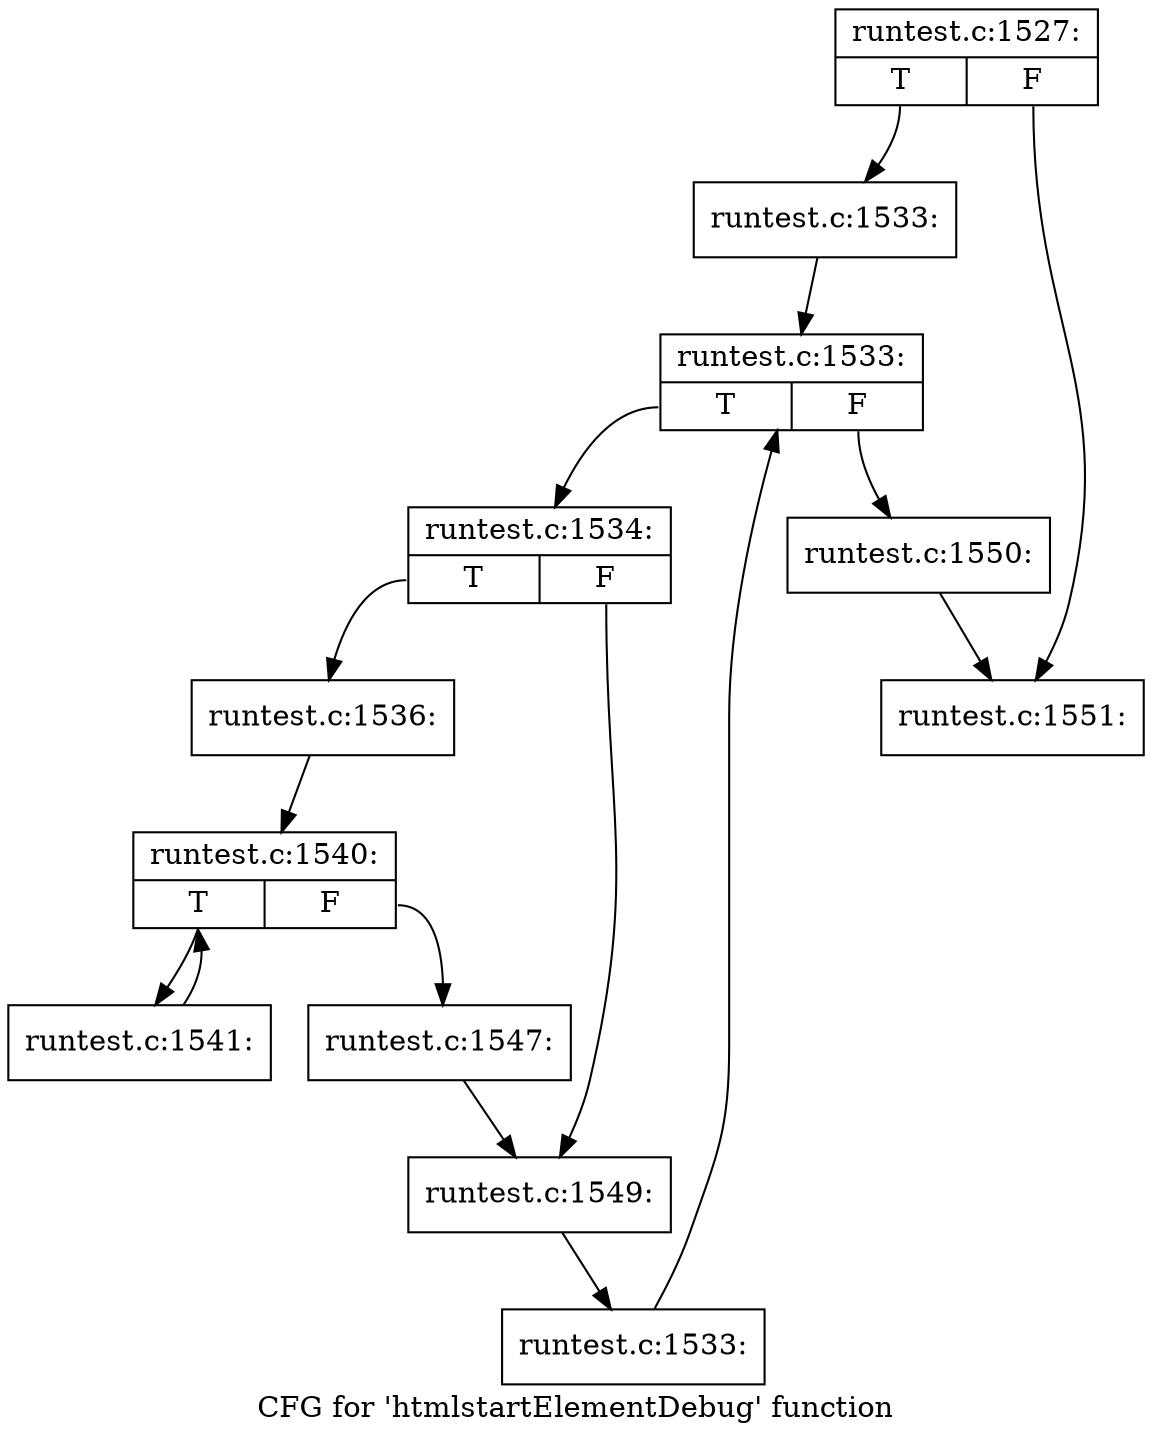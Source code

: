 digraph "CFG for 'htmlstartElementDebug' function" {
	label="CFG for 'htmlstartElementDebug' function";

	Node0x41edd00 [shape=record,label="{runtest.c:1527:|{<s0>T|<s1>F}}"];
	Node0x41edd00:s0 -> Node0x41efad0;
	Node0x41edd00:s1 -> Node0x41efb20;
	Node0x41efad0 [shape=record,label="{runtest.c:1533:}"];
	Node0x41efad0 -> Node0x41effc0;
	Node0x41effc0 [shape=record,label="{runtest.c:1533:|{<s0>T|<s1>F}}"];
	Node0x41effc0:s0 -> Node0x41f0240;
	Node0x41effc0:s1 -> Node0x41efe20;
	Node0x41f0240 [shape=record,label="{runtest.c:1534:|{<s0>T|<s1>F}}"];
	Node0x41f0240:s0 -> Node0x41f0d90;
	Node0x41f0240:s1 -> Node0x41f0de0;
	Node0x41f0d90 [shape=record,label="{runtest.c:1536:}"];
	Node0x41f0d90 -> Node0x41f24b0;
	Node0x41f24b0 [shape=record,label="{runtest.c:1540:|{<s0>T|<s1>F}}"];
	Node0x41f24b0:s0 -> Node0x41f2a50;
	Node0x41f24b0:s1 -> Node0x41f26d0;
	Node0x41f2a50 [shape=record,label="{runtest.c:1541:}"];
	Node0x41f2a50 -> Node0x41f24b0;
	Node0x41f26d0 [shape=record,label="{runtest.c:1547:}"];
	Node0x41f26d0 -> Node0x41f0de0;
	Node0x41f0de0 [shape=record,label="{runtest.c:1549:}"];
	Node0x41f0de0 -> Node0x41f01b0;
	Node0x41f01b0 [shape=record,label="{runtest.c:1533:}"];
	Node0x41f01b0 -> Node0x41effc0;
	Node0x41efe20 [shape=record,label="{runtest.c:1550:}"];
	Node0x41efe20 -> Node0x41efb20;
	Node0x41efb20 [shape=record,label="{runtest.c:1551:}"];
}
